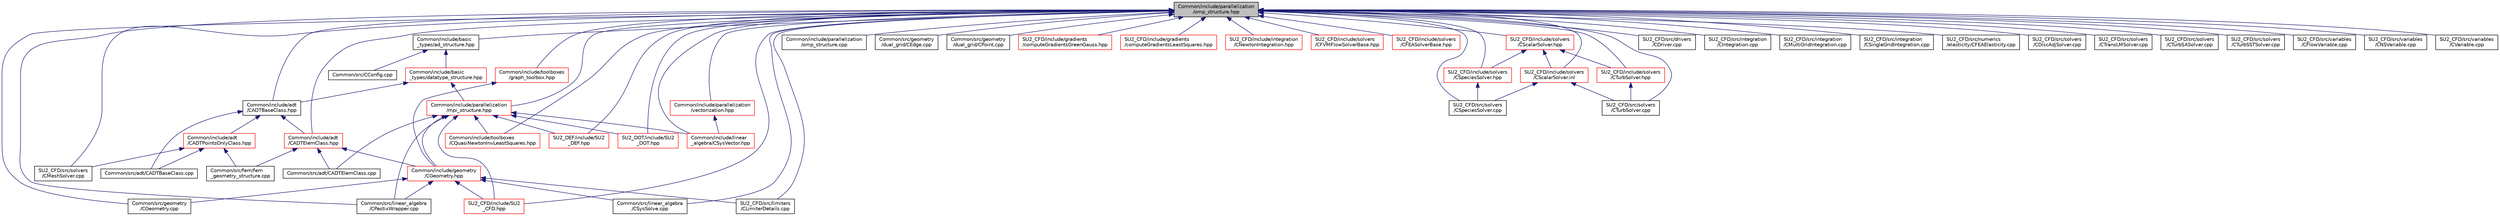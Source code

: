 digraph "Common/include/parallelization/omp_structure.hpp"
{
 // LATEX_PDF_SIZE
  edge [fontname="Helvetica",fontsize="10",labelfontname="Helvetica",labelfontsize="10"];
  node [fontname="Helvetica",fontsize="10",shape=record];
  Node1 [label="Common/include/parallelization\l/omp_structure.hpp",height=0.2,width=0.4,color="black", fillcolor="grey75", style="filled", fontcolor="black",tooltip="OpenMP interface header, provides compatibility functions if the code is built without OpenMP support..."];
  Node1 -> Node2 [dir="back",color="midnightblue",fontsize="10",style="solid",fontname="Helvetica"];
  Node2 [label="Common/include/basic\l_types/ad_structure.hpp",height=0.2,width=0.4,color="black", fillcolor="white", style="filled",URL="$ad__structure_8hpp.html",tooltip="Main routines for the algorithmic differentiation (AD) structure."];
  Node2 -> Node3 [dir="back",color="midnightblue",fontsize="10",style="solid",fontname="Helvetica"];
  Node3 [label="Common/include/basic\l_types/datatype_structure.hpp",height=0.2,width=0.4,color="red", fillcolor="white", style="filled",URL="$datatype__structure_8hpp.html",tooltip="Headers for generalized datatypes, defines an interface for AD types."];
  Node3 -> Node4 [dir="back",color="midnightblue",fontsize="10",style="solid",fontname="Helvetica"];
  Node4 [label="Common/include/adt\l/CADTBaseClass.hpp",height=0.2,width=0.4,color="black", fillcolor="white", style="filled",URL="$CADTBaseClass_8hpp.html",tooltip="Base class for storing an ADT in an arbitrary number of dimensions."];
  Node4 -> Node5 [dir="back",color="midnightblue",fontsize="10",style="solid",fontname="Helvetica"];
  Node5 [label="Common/include/adt\l/CADTElemClass.hpp",height=0.2,width=0.4,color="red", fillcolor="white", style="filled",URL="$CADTElemClass_8hpp.html",tooltip="Class for storing an ADT of (linear) elements in an arbitrary number of dimensions."];
  Node5 -> Node6 [dir="back",color="midnightblue",fontsize="10",style="solid",fontname="Helvetica"];
  Node6 [label="Common/include/geometry\l/CGeometry.hpp",height=0.2,width=0.4,color="red", fillcolor="white", style="filled",URL="$CGeometry_8hpp.html",tooltip="Headers of the main subroutines for creating the geometrical structure. The subroutines and functions..."];
  Node6 -> Node182 [dir="back",color="midnightblue",fontsize="10",style="solid",fontname="Helvetica"];
  Node182 [label="Common/src/geometry\l/CGeometry.cpp",height=0.2,width=0.4,color="black", fillcolor="white", style="filled",URL="$CGeometry_8cpp.html",tooltip="Implementation of the base geometry class."];
  Node6 -> Node189 [dir="back",color="midnightblue",fontsize="10",style="solid",fontname="Helvetica"];
  Node189 [label="Common/src/linear_algebra\l/CPastixWrapper.cpp",height=0.2,width=0.4,color="black", fillcolor="white", style="filled",URL="$CPastixWrapper_8cpp.html",tooltip="An interface to the INRIA solver PaStiX (http://pastix.gforge.inria.fr/files/README-txt...."];
  Node6 -> Node180 [dir="back",color="midnightblue",fontsize="10",style="solid",fontname="Helvetica"];
  Node180 [label="Common/src/linear_algebra\l/CSysSolve.cpp",height=0.2,width=0.4,color="black", fillcolor="white", style="filled",URL="$CSysSolve_8cpp.html",tooltip="Main classes required for solving linear systems of equations."];
  Node6 -> Node12 [dir="back",color="midnightblue",fontsize="10",style="solid",fontname="Helvetica"];
  Node12 [label="SU2_CFD/include/SU2\l_CFD.hpp",height=0.2,width=0.4,color="red", fillcolor="white", style="filled",URL="$SU2__CFD_8hpp.html",tooltip="Headers of the main subroutines of the code SU2_CFD. The subroutines and functions are in the SU2_CFD..."];
  Node6 -> Node196 [dir="back",color="midnightblue",fontsize="10",style="solid",fontname="Helvetica"];
  Node196 [label="SU2_CFD/src/limiters\l/CLimiterDetails.cpp",height=0.2,width=0.4,color="black", fillcolor="white", style="filled",URL="$CLimiterDetails_8cpp.html",tooltip="A class template that allows defining limiters via specialization of particular details."];
  Node5 -> Node201 [dir="back",color="midnightblue",fontsize="10",style="solid",fontname="Helvetica"];
  Node201 [label="Common/src/adt/CADTElemClass.cpp",height=0.2,width=0.4,color="black", fillcolor="white", style="filled",URL="$CADTElemClass_8cpp.html",tooltip="Class for storing an ADT of (linear) elements in an arbitrary number of dimensions."];
  Node5 -> Node9 [dir="back",color="midnightblue",fontsize="10",style="solid",fontname="Helvetica"];
  Node9 [label="Common/src/fem/fem\l_geometry_structure.cpp",height=0.2,width=0.4,color="black", fillcolor="white", style="filled",URL="$fem__geometry__structure_8cpp.html",tooltip="Functions for creating the primal grid for the FEM solver."];
  Node4 -> Node202 [dir="back",color="midnightblue",fontsize="10",style="solid",fontname="Helvetica"];
  Node202 [label="Common/include/adt\l/CADTPointsOnlyClass.hpp",height=0.2,width=0.4,color="red", fillcolor="white", style="filled",URL="$CADTPointsOnlyClass_8hpp.html",tooltip="Class for storing an ADT of only points in an arbitrary number of dimensions."];
  Node202 -> Node203 [dir="back",color="midnightblue",fontsize="10",style="solid",fontname="Helvetica"];
  Node203 [label="Common/src/adt/CADTBaseClass.cpp",height=0.2,width=0.4,color="black", fillcolor="white", style="filled",URL="$CADTBaseClass_8cpp.html",tooltip="Base class for storing an ADT in an arbitrary number of dimensions."];
  Node202 -> Node9 [dir="back",color="midnightblue",fontsize="10",style="solid",fontname="Helvetica"];
  Node202 -> Node103 [dir="back",color="midnightblue",fontsize="10",style="solid",fontname="Helvetica"];
  Node103 [label="SU2_CFD/src/solvers\l/CMeshSolver.cpp",height=0.2,width=0.4,color="black", fillcolor="white", style="filled",URL="$CMeshSolver_8cpp.html",tooltip="Main subroutines to solve moving meshes using a pseudo-linear elastic approach."];
  Node4 -> Node203 [dir="back",color="midnightblue",fontsize="10",style="solid",fontname="Helvetica"];
  Node3 -> Node208 [dir="back",color="midnightblue",fontsize="10",style="solid",fontname="Helvetica"];
  Node208 [label="Common/include/parallelization\l/mpi_structure.hpp",height=0.2,width=0.4,color="red", fillcolor="white", style="filled",URL="$mpi__structure_8hpp.html",tooltip="Headers of the mpi interface for generalized datatypes. The subroutines and functions are in the mpi_..."];
  Node208 -> Node6 [dir="back",color="midnightblue",fontsize="10",style="solid",fontname="Helvetica"];
  Node208 -> Node518 [dir="back",color="midnightblue",fontsize="10",style="solid",fontname="Helvetica"];
  Node518 [label="Common/include/linear\l_algebra/CSysVector.hpp",height=0.2,width=0.4,color="red", fillcolor="white", style="filled",URL="$CSysVector_8hpp.html",tooltip="Declararion and inlines of the vector class used in the solution of large, distributed,..."];
  Node208 -> Node524 [dir="back",color="midnightblue",fontsize="10",style="solid",fontname="Helvetica"];
  Node524 [label="Common/include/toolboxes\l/CQuasiNewtonInvLeastSquares.hpp",height=0.2,width=0.4,color="red", fillcolor="white", style="filled",URL="$CQuasiNewtonInvLeastSquares_8hpp.html",tooltip="Implements a method to accelerate and stabilize the convergence of fixed point iterations,..."];
  Node208 -> Node201 [dir="back",color="midnightblue",fontsize="10",style="solid",fontname="Helvetica"];
  Node208 -> Node189 [dir="back",color="midnightblue",fontsize="10",style="solid",fontname="Helvetica"];
  Node208 -> Node12 [dir="back",color="midnightblue",fontsize="10",style="solid",fontname="Helvetica"];
  Node208 -> Node156 [dir="back",color="midnightblue",fontsize="10",style="solid",fontname="Helvetica"];
  Node156 [label="SU2_DEF/include/SU2\l_DEF.hpp",height=0.2,width=0.4,color="red", fillcolor="white", style="filled",URL="$SU2__DEF_8hpp.html",tooltip="Headers of the main subroutines of the code SU2_DEF. The subroutines and functions are in the SU2_DEF..."];
  Node208 -> Node76 [dir="back",color="midnightblue",fontsize="10",style="solid",fontname="Helvetica"];
  Node76 [label="SU2_DOT/include/SU2\l_DOT.hpp",height=0.2,width=0.4,color="red", fillcolor="white", style="filled",URL="$SU2__DOT_8hpp.html",tooltip="Headers of the main subroutines of the code SU2_DOT. The subroutines and functions are in the SU2_DOT..."];
  Node2 -> Node8 [dir="back",color="midnightblue",fontsize="10",style="solid",fontname="Helvetica"];
  Node8 [label="Common/src/CConfig.cpp",height=0.2,width=0.4,color="black", fillcolor="white", style="filled",URL="$CConfig_8cpp.html",tooltip="Main file for managing the config file."];
  Node1 -> Node4 [dir="back",color="midnightblue",fontsize="10",style="solid",fontname="Helvetica"];
  Node1 -> Node5 [dir="back",color="midnightblue",fontsize="10",style="solid",fontname="Helvetica"];
  Node1 -> Node208 [dir="back",color="midnightblue",fontsize="10",style="solid",fontname="Helvetica"];
  Node1 -> Node569 [dir="back",color="midnightblue",fontsize="10",style="solid",fontname="Helvetica"];
  Node569 [label="Common/include/parallelization\l/vectorization.hpp",height=0.2,width=0.4,color="red", fillcolor="white", style="filled",URL="$vectorization_8hpp.html",tooltip="Implementation of a portable SIMD type."];
  Node569 -> Node518 [dir="back",color="midnightblue",fontsize="10",style="solid",fontname="Helvetica"];
  Node1 -> Node551 [dir="back",color="midnightblue",fontsize="10",style="solid",fontname="Helvetica"];
  Node551 [label="Common/include/toolboxes\l/graph_toolbox.hpp",height=0.2,width=0.4,color="red", fillcolor="white", style="filled",URL="$graph__toolbox_8hpp.html",tooltip="Functions and classes to build/represent sparse graphs or sparse patterns."];
  Node551 -> Node6 [dir="back",color="midnightblue",fontsize="10",style="solid",fontname="Helvetica"];
  Node1 -> Node518 [dir="back",color="midnightblue",fontsize="10",style="solid",fontname="Helvetica"];
  Node1 -> Node595 [dir="back",color="midnightblue",fontsize="10",style="solid",fontname="Helvetica"];
  Node595 [label="Common/include/parallelization\l/omp_structure.cpp",height=0.2,width=0.4,color="black", fillcolor="white", style="filled",URL="$omp__structure_8cpp.html",tooltip="Source file counterpart for omp_structure.hpp."];
  Node1 -> Node524 [dir="back",color="midnightblue",fontsize="10",style="solid",fontname="Helvetica"];
  Node1 -> Node182 [dir="back",color="midnightblue",fontsize="10",style="solid",fontname="Helvetica"];
  Node1 -> Node553 [dir="back",color="midnightblue",fontsize="10",style="solid",fontname="Helvetica"];
  Node553 [label="Common/src/geometry\l/dual_grid/CEdge.cpp",height=0.2,width=0.4,color="black", fillcolor="white", style="filled",URL="$CEdge_8cpp.html",tooltip="Implementation of the edge class."];
  Node1 -> Node270 [dir="back",color="midnightblue",fontsize="10",style="solid",fontname="Helvetica"];
  Node270 [label="Common/src/geometry\l/dual_grid/CPoint.cpp",height=0.2,width=0.4,color="black", fillcolor="white", style="filled",URL="$CPoint_8cpp.html",tooltip="Main classes for defining the points of the dual grid."];
  Node1 -> Node189 [dir="back",color="midnightblue",fontsize="10",style="solid",fontname="Helvetica"];
  Node1 -> Node180 [dir="back",color="midnightblue",fontsize="10",style="solid",fontname="Helvetica"];
  Node1 -> Node596 [dir="back",color="midnightblue",fontsize="10",style="solid",fontname="Helvetica"];
  Node596 [label="SU2_CFD/include/gradients\l/computeGradientsGreenGauss.hpp",height=0.2,width=0.4,color="red", fillcolor="white", style="filled",URL="$computeGradientsGreenGauss_8hpp.html",tooltip="Generic implementation of Green-Gauss gradient computation."];
  Node1 -> Node597 [dir="back",color="midnightblue",fontsize="10",style="solid",fontname="Helvetica"];
  Node597 [label="SU2_CFD/include/gradients\l/computeGradientsLeastSquares.hpp",height=0.2,width=0.4,color="red", fillcolor="white", style="filled",URL="$computeGradientsLeastSquares_8hpp.html",tooltip="Generic implementation of Least-Squares gradient computation."];
  Node1 -> Node35 [dir="back",color="midnightblue",fontsize="10",style="solid",fontname="Helvetica"];
  Node35 [label="SU2_CFD/include/integration\l/CNewtonIntegration.hpp",height=0.2,width=0.4,color="red", fillcolor="white", style="filled",URL="$CNewtonIntegration_8hpp.html",tooltip="Newton-Krylov integration."];
  Node1 -> Node86 [dir="back",color="midnightblue",fontsize="10",style="solid",fontname="Helvetica"];
  Node86 [label="SU2_CFD/include/solvers\l/CFVMFlowSolverBase.hpp",height=0.2,width=0.4,color="red", fillcolor="white", style="filled",URL="$CFVMFlowSolverBase_8hpp.html",tooltip="Base class template for all FVM flow solvers."];
  Node1 -> Node100 [dir="back",color="midnightblue",fontsize="10",style="solid",fontname="Helvetica"];
  Node100 [label="SU2_CFD/include/solvers\l/CFEASolverBase.hpp",height=0.2,width=0.4,color="red", fillcolor="white", style="filled",URL="$CFEASolverBase_8hpp.html",tooltip=" "];
  Node1 -> Node112 [dir="back",color="midnightblue",fontsize="10",style="solid",fontname="Helvetica"];
  Node112 [label="SU2_CFD/include/solvers\l/CScalarSolver.hpp",height=0.2,width=0.4,color="red", fillcolor="white", style="filled",URL="$CScalarSolver_8hpp.html",tooltip="Headers of the CScalarSolver class."];
  Node112 -> Node115 [dir="back",color="midnightblue",fontsize="10",style="solid",fontname="Helvetica"];
  Node115 [label="SU2_CFD/include/solvers\l/CScalarSolver.inl",height=0.2,width=0.4,color="red", fillcolor="white", style="filled",URL="$CScalarSolver_8inl.html",tooltip="Main subroutines of CScalarSolver class."];
  Node115 -> Node116 [dir="back",color="midnightblue",fontsize="10",style="solid",fontname="Helvetica"];
  Node116 [label="SU2_CFD/src/solvers\l/CSpeciesSolver.cpp",height=0.2,width=0.4,color="black", fillcolor="white", style="filled",URL="$CSpeciesSolver_8cpp.html",tooltip="Main subroutines of CSpeciesSolver class."];
  Node115 -> Node117 [dir="back",color="midnightblue",fontsize="10",style="solid",fontname="Helvetica"];
  Node117 [label="SU2_CFD/src/solvers\l/CTurbSolver.cpp",height=0.2,width=0.4,color="black", fillcolor="white", style="filled",URL="$CTurbSolver_8cpp.html",tooltip="Main subroutines of CTurbSolver class."];
  Node112 -> Node118 [dir="back",color="midnightblue",fontsize="10",style="solid",fontname="Helvetica"];
  Node118 [label="SU2_CFD/include/solvers\l/CSpeciesSolver.hpp",height=0.2,width=0.4,color="red", fillcolor="white", style="filled",URL="$CSpeciesSolver_8hpp.html",tooltip="Headers of the CSpeciesSolver class."];
  Node118 -> Node116 [dir="back",color="midnightblue",fontsize="10",style="solid",fontname="Helvetica"];
  Node112 -> Node119 [dir="back",color="midnightblue",fontsize="10",style="solid",fontname="Helvetica"];
  Node119 [label="SU2_CFD/include/solvers\l/CTurbSolver.hpp",height=0.2,width=0.4,color="red", fillcolor="white", style="filled",URL="$CTurbSolver_8hpp.html",tooltip="Headers of the CTurbSolver class."];
  Node119 -> Node117 [dir="back",color="midnightblue",fontsize="10",style="solid",fontname="Helvetica"];
  Node1 -> Node115 [dir="back",color="midnightblue",fontsize="10",style="solid",fontname="Helvetica"];
  Node1 -> Node118 [dir="back",color="midnightblue",fontsize="10",style="solid",fontname="Helvetica"];
  Node1 -> Node119 [dir="back",color="midnightblue",fontsize="10",style="solid",fontname="Helvetica"];
  Node1 -> Node12 [dir="back",color="midnightblue",fontsize="10",style="solid",fontname="Helvetica"];
  Node1 -> Node15 [dir="back",color="midnightblue",fontsize="10",style="solid",fontname="Helvetica"];
  Node15 [label="SU2_CFD/src/drivers\l/CDriver.cpp",height=0.2,width=0.4,color="black", fillcolor="white", style="filled",URL="$CDriver_8cpp.html",tooltip="The main subroutines for driving single or multi-zone problems."];
  Node1 -> Node63 [dir="back",color="midnightblue",fontsize="10",style="solid",fontname="Helvetica"];
  Node63 [label="SU2_CFD/src/integration\l/CIntegration.cpp",height=0.2,width=0.4,color="black", fillcolor="white", style="filled",URL="$CIntegration_8cpp.html",tooltip="Implementation of the base class for space and time integration."];
  Node1 -> Node34 [dir="back",color="midnightblue",fontsize="10",style="solid",fontname="Helvetica"];
  Node34 [label="SU2_CFD/src/integration\l/CMultiGridIntegration.cpp",height=0.2,width=0.4,color="black", fillcolor="white", style="filled",URL="$CMultiGridIntegration_8cpp.html",tooltip="Implementation of the multigrid integration class."];
  Node1 -> Node38 [dir="back",color="midnightblue",fontsize="10",style="solid",fontname="Helvetica"];
  Node38 [label="SU2_CFD/src/integration\l/CSingleGridIntegration.cpp",height=0.2,width=0.4,color="black", fillcolor="white", style="filled",URL="$CSingleGridIntegration_8cpp.html",tooltip="Single (fine) grid integration class implementation."];
  Node1 -> Node196 [dir="back",color="midnightblue",fontsize="10",style="solid",fontname="Helvetica"];
  Node1 -> Node340 [dir="back",color="midnightblue",fontsize="10",style="solid",fontname="Helvetica"];
  Node340 [label="SU2_CFD/src/numerics\l/elasticity/CFEAElasticity.cpp",height=0.2,width=0.4,color="black", fillcolor="white", style="filled",URL="$CFEAElasticity_8cpp.html",tooltip="Base class for all elasticity problems."];
  Node1 -> Node85 [dir="back",color="midnightblue",fontsize="10",style="solid",fontname="Helvetica"];
  Node85 [label="SU2_CFD/src/solvers\l/CDiscAdjSolver.cpp",height=0.2,width=0.4,color="black", fillcolor="white", style="filled",URL="$CDiscAdjSolver_8cpp.html",tooltip="Main subroutines for solving the discrete adjoint problem."];
  Node1 -> Node103 [dir="back",color="midnightblue",fontsize="10",style="solid",fontname="Helvetica"];
  Node1 -> Node116 [dir="back",color="midnightblue",fontsize="10",style="solid",fontname="Helvetica"];
  Node1 -> Node121 [dir="back",color="midnightblue",fontsize="10",style="solid",fontname="Helvetica"];
  Node121 [label="SU2_CFD/src/solvers\l/CTransLMSolver.cpp",height=0.2,width=0.4,color="black", fillcolor="white", style="filled",URL="$CTransLMSolver_8cpp.html",tooltip="Main subroutines for Langtry-Menter Transition model solver."];
  Node1 -> Node123 [dir="back",color="midnightblue",fontsize="10",style="solid",fontname="Helvetica"];
  Node123 [label="SU2_CFD/src/solvers\l/CTurbSASolver.cpp",height=0.2,width=0.4,color="black", fillcolor="white", style="filled",URL="$CTurbSASolver_8cpp.html",tooltip="Main subroutines of CTurbSASolver class."];
  Node1 -> Node117 [dir="back",color="midnightblue",fontsize="10",style="solid",fontname="Helvetica"];
  Node1 -> Node125 [dir="back",color="midnightblue",fontsize="10",style="solid",fontname="Helvetica"];
  Node125 [label="SU2_CFD/src/solvers\l/CTurbSSTSolver.cpp",height=0.2,width=0.4,color="black", fillcolor="white", style="filled",URL="$CTurbSSTSolver_8cpp.html",tooltip="Main subroutines of CTurbSSTSolver class."];
  Node1 -> Node384 [dir="back",color="midnightblue",fontsize="10",style="solid",fontname="Helvetica"];
  Node384 [label="SU2_CFD/src/variables\l/CFlowVariable.cpp",height=0.2,width=0.4,color="black", fillcolor="white", style="filled",URL="$CFlowVariable_8cpp.html",tooltip="Definition of common solution fields for flow solvers."];
  Node1 -> Node323 [dir="back",color="midnightblue",fontsize="10",style="solid",fontname="Helvetica"];
  Node323 [label="SU2_CFD/src/variables\l/CNSVariable.cpp",height=0.2,width=0.4,color="black", fillcolor="white", style="filled",URL="$CNSVariable_8cpp.html",tooltip="Definition of the solution fields."];
  Node1 -> Node433 [dir="back",color="midnightblue",fontsize="10",style="solid",fontname="Helvetica"];
  Node433 [label="SU2_CFD/src/variables\l/CVariable.cpp",height=0.2,width=0.4,color="black", fillcolor="white", style="filled",URL="$CVariable_8cpp.html",tooltip="Definition of the solution fields."];
  Node1 -> Node156 [dir="back",color="midnightblue",fontsize="10",style="solid",fontname="Helvetica"];
  Node1 -> Node76 [dir="back",color="midnightblue",fontsize="10",style="solid",fontname="Helvetica"];
}
